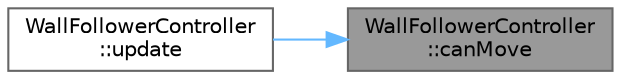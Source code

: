 digraph "WallFollowerController::canMove"
{
 // LATEX_PDF_SIZE
  bgcolor="transparent";
  edge [fontname=Helvetica,fontsize=10,labelfontname=Helvetica,labelfontsize=10];
  node [fontname=Helvetica,fontsize=10,shape=box,height=0.2,width=0.4];
  rankdir="RL";
  Node1 [id="Node000001",label="WallFollowerController\l::canMove",height=0.2,width=0.4,color="gray40", fillcolor="grey60", style="filled", fontcolor="black",tooltip=" "];
  Node1 -> Node2 [id="edge1_Node000001_Node000002",dir="back",color="steelblue1",style="solid",tooltip=" "];
  Node2 [id="Node000002",label="WallFollowerController\l::update",height=0.2,width=0.4,color="grey40", fillcolor="white", style="filled",URL="$class_wall_follower_controller.html#ae1ee4d700215f6d618c301ddeae81111",tooltip=" "];
}
